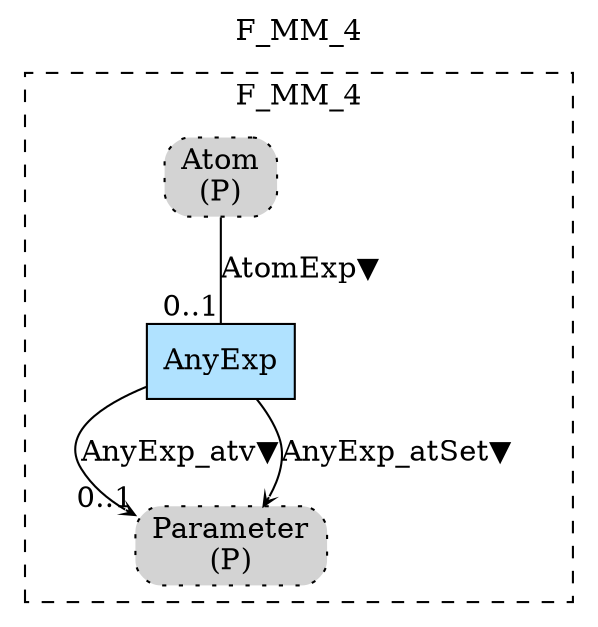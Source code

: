 digraph {graph[label=F_MM_4,labelloc=tl,labelfontsize=12];
subgraph cluster_F_MM_4{style=dashed;label=F_MM_4;
"PAtom"[shape=box,fillcolor=lightgray,style ="rounded,filled,dotted",label=<Atom<br/>(P)>];
"AnyExp"[shape=record,fillcolor=lightskyblue1,style = filled,label="AnyExp"];
"PParameter"[shape=box,fillcolor=lightgray,style ="rounded,filled,dotted",label=<Parameter<br/>(P)>];

"PAtom"->"AnyExp"[label="AtomExp▼",dir=none,taillabel="",headlabel="0..1"];
"AnyExp"->"PParameter"[label="AnyExp_atv▼",arrowhead=vee,headlabel="0..1",arrowsize=.5];
"AnyExp"->"PParameter"[label="AnyExp_atSet▼",arrowhead=vee,headlabel="",arrowsize=.5];

}


}